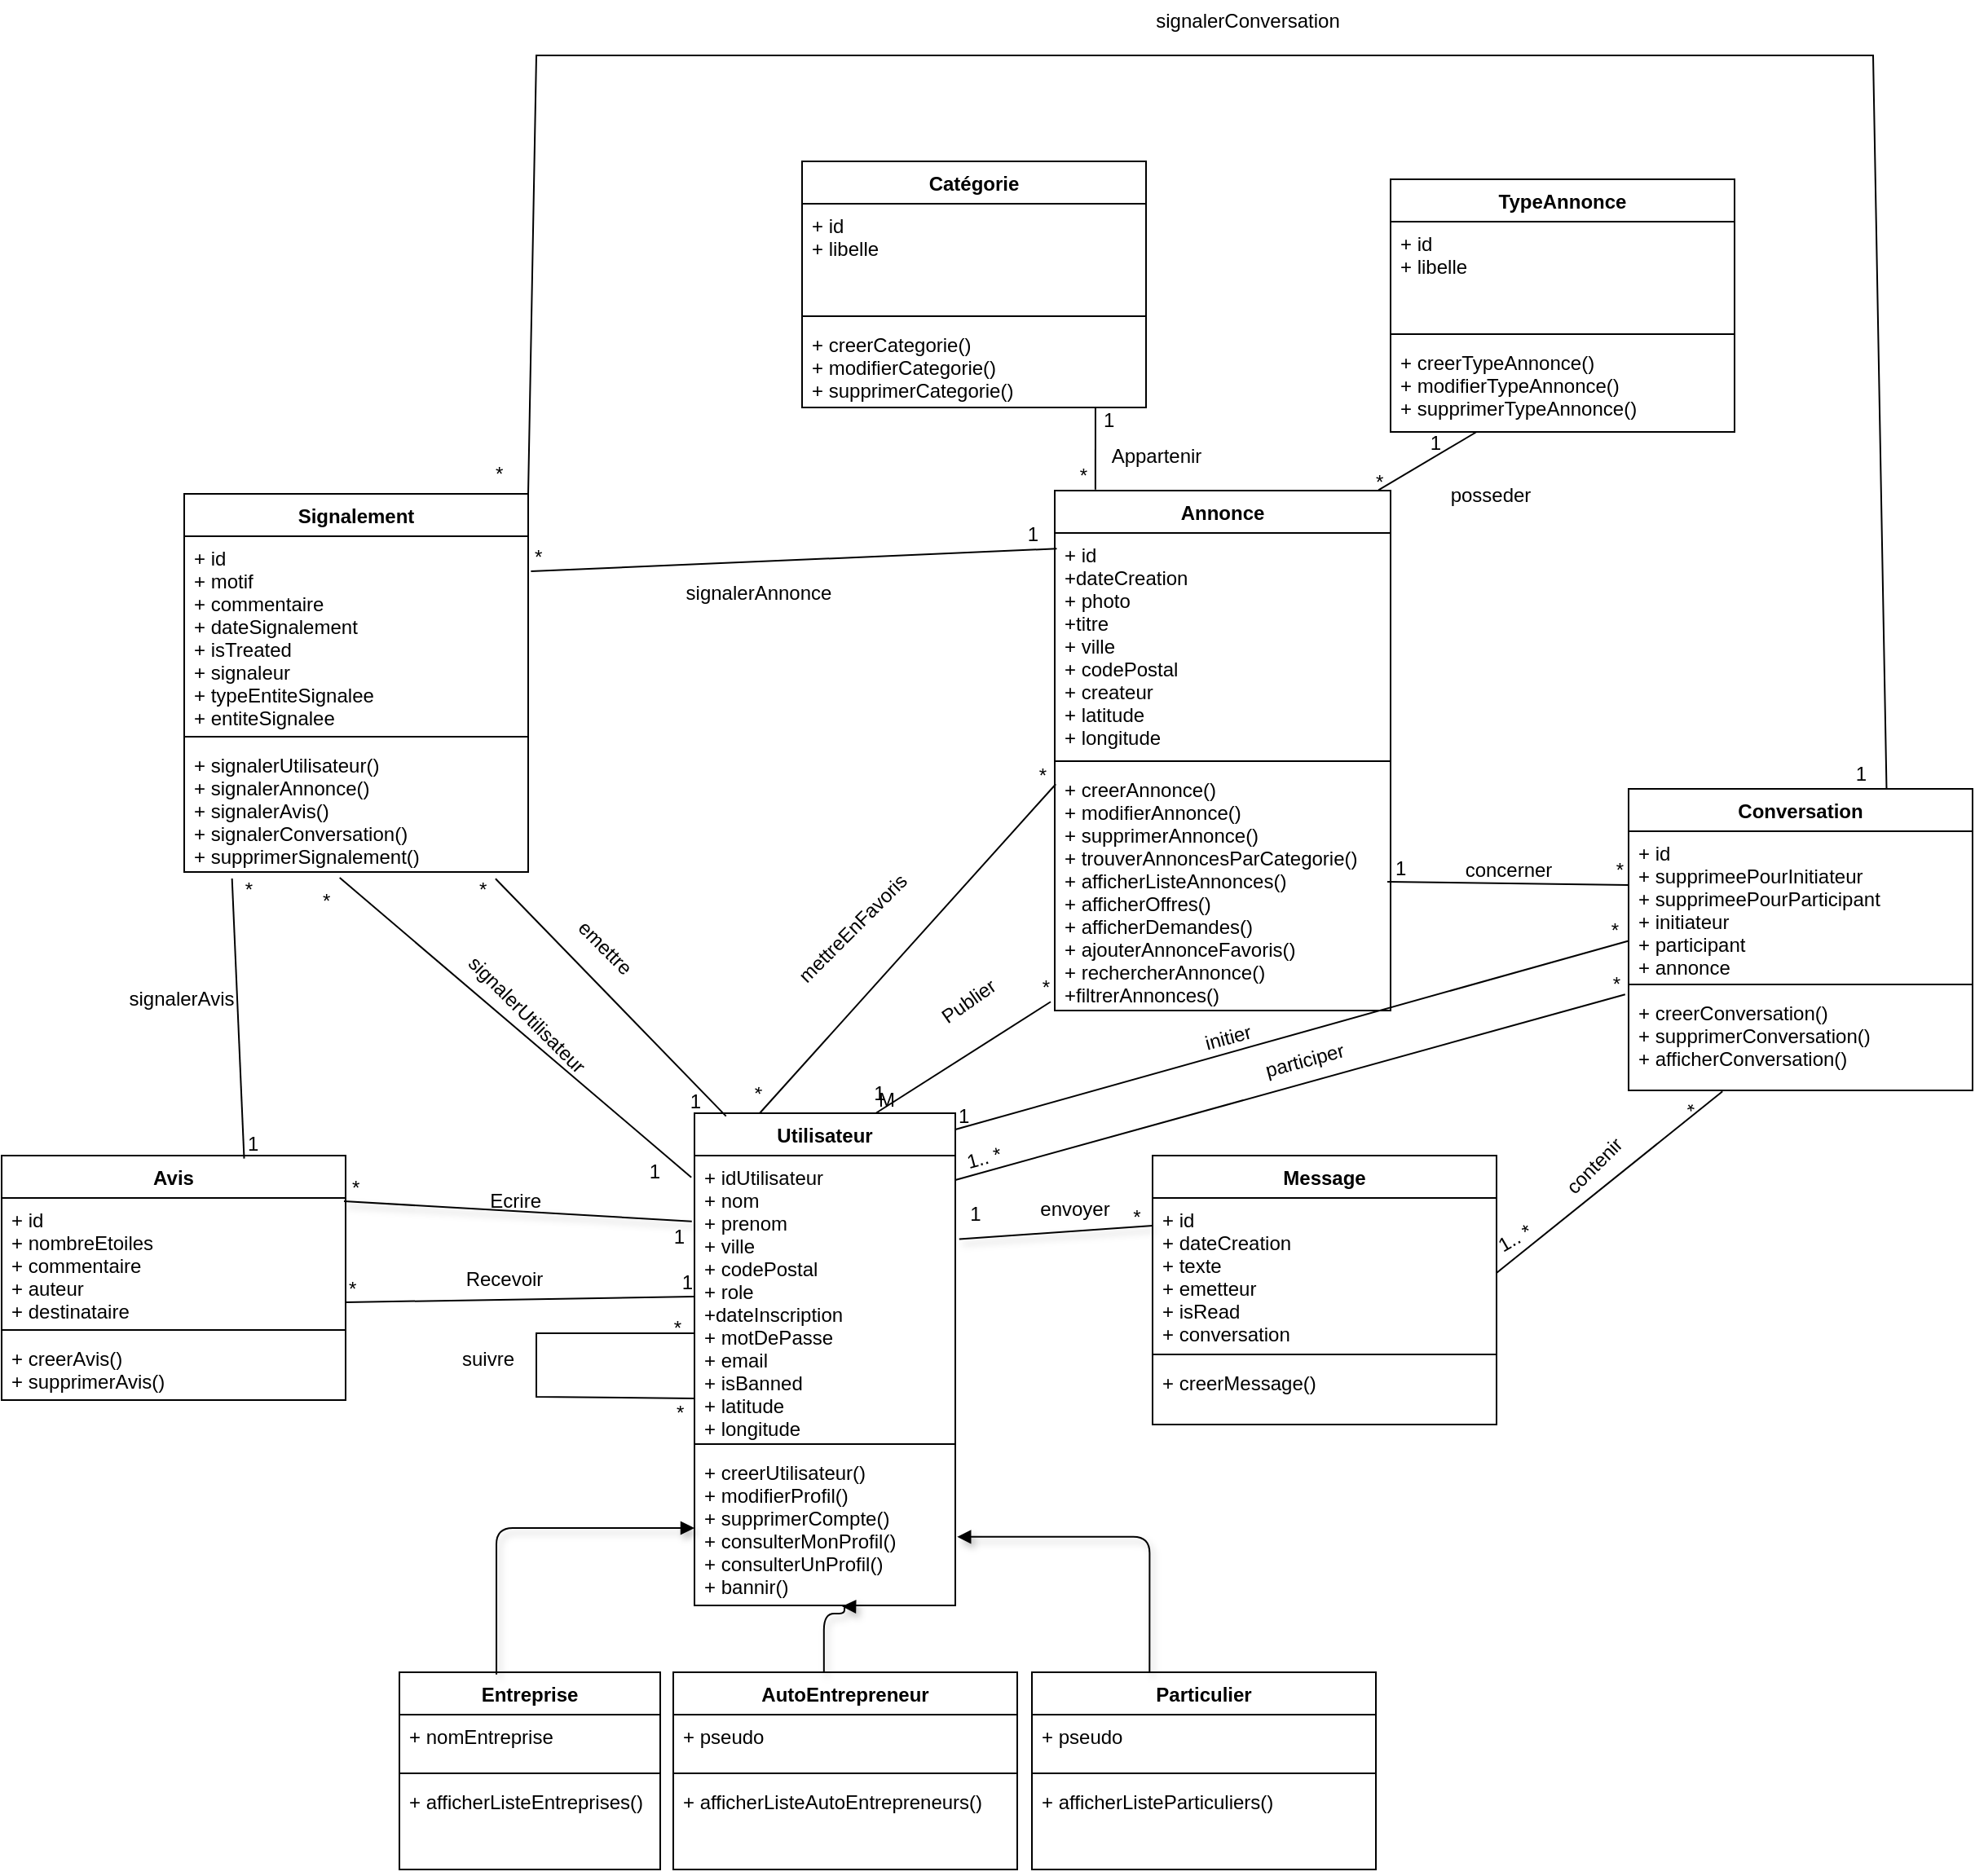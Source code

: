 <mxfile>
    <diagram id="vypRPxvibdBEtjW53fMj" name="Page-1">
        <mxGraphModel dx="1448" dy="1594" grid="0" gridSize="10" guides="1" tooltips="1" connect="1" arrows="1" fold="1" page="1" pageScale="1" pageWidth="850" pageHeight="1100" background="#FFFFFF" math="0" shadow="0">
            <root>
                <mxCell id="0"/>
                <mxCell id="1" parent="0"/>
                <mxCell id="2" value="Utilisateur&#10;" style="swimlane;fontStyle=1;align=center;verticalAlign=top;childLayout=stackLayout;horizontal=1;startSize=26;horizontalStack=0;resizeParent=1;resizeParentMax=0;resizeLast=0;collapsible=1;marginBottom=0;strokeColor=#000000;" parent="1" vertex="1">
                    <mxGeometry x="-33" y="182" width="160" height="302" as="geometry">
                        <mxRectangle x="119" y="166" width="94" height="26" as="alternateBounds"/>
                    </mxGeometry>
                </mxCell>
                <mxCell id="3" value="+ idUtilisateur&#10;+ nom&#10;+ prenom&#10;+ ville&#10;+ codePostal&#10;+ role&#10;+dateInscription&#10;+ motDePasse&#10;+ email&#10;+ isBanned&#10;+ latitude&#10;+ longitude" style="text;strokeColor=none;fillColor=none;align=left;verticalAlign=top;spacingLeft=4;spacingRight=4;overflow=hidden;rotatable=0;points=[[0,0.5],[1,0.5]];portConstraint=eastwest;fontColor=#000000;" parent="2" vertex="1">
                    <mxGeometry y="26" width="160" height="173" as="geometry"/>
                </mxCell>
                <mxCell id="4" value="" style="line;strokeWidth=1;fillColor=none;align=left;verticalAlign=middle;spacingTop=-1;spacingLeft=3;spacingRight=3;rotatable=0;labelPosition=right;points=[];portConstraint=eastwest;strokeColor=inherit;" parent="2" vertex="1">
                    <mxGeometry y="199" width="160" height="8" as="geometry"/>
                </mxCell>
                <mxCell id="5" value="+ creerUtilisateur()&#10;+ modifierProfil()&#10;+ supprimerCompte()&#10;+ consulterMonProfil()&#10;+ consulterUnProfil()&#10;+ bannir()" style="text;strokeColor=none;fillColor=none;align=left;verticalAlign=top;spacingLeft=4;spacingRight=4;overflow=hidden;rotatable=0;points=[[0,0.5],[1,0.5]];portConstraint=eastwest;fontColor=#000000;" parent="2" vertex="1">
                    <mxGeometry y="207" width="160" height="95" as="geometry"/>
                </mxCell>
                <mxCell id="6" value="Annonce" style="swimlane;fontStyle=1;align=center;verticalAlign=top;childLayout=stackLayout;horizontal=1;startSize=26;horizontalStack=0;resizeParent=1;resizeParentMax=0;resizeLast=0;collapsible=1;marginBottom=0;strokeColor=#000000;" parent="1" vertex="1">
                    <mxGeometry x="188" y="-200" width="206" height="319" as="geometry">
                        <mxRectangle x="119" y="166" width="94" height="26" as="alternateBounds"/>
                    </mxGeometry>
                </mxCell>
                <mxCell id="7" value="+ id&#10;+dateCreation&#10;+ photo&#10;+titre&#10;+ ville&#10;+ codePostal&#10;+ createur&#10;+ latitude&#10;+ longitude&#10;" style="text;strokeColor=none;fillColor=none;align=left;verticalAlign=top;spacingLeft=4;spacingRight=4;overflow=hidden;rotatable=0;points=[[0,0.5],[1,0.5]];portConstraint=eastwest;fontColor=#000000;" parent="6" vertex="1">
                    <mxGeometry y="26" width="206" height="136" as="geometry"/>
                </mxCell>
                <mxCell id="8" value="" style="line;strokeWidth=1;fillColor=none;align=left;verticalAlign=middle;spacingTop=-1;spacingLeft=3;spacingRight=3;rotatable=0;labelPosition=right;points=[];portConstraint=eastwest;strokeColor=inherit;" parent="6" vertex="1">
                    <mxGeometry y="162" width="206" height="8" as="geometry"/>
                </mxCell>
                <mxCell id="9" value="+ creerAnnonce()&#10;+ modifierAnnonce()&#10;+ supprimerAnnonce()&#10;+ trouverAnnoncesParCategorie()&#10;+ afficherListeAnnonces()&#10;+ afficherOffres()&#10;+ afficherDemandes()&#10;+ ajouterAnnonceFavoris()&#10;+ rechercherAnnonce()&#10;+filtrerAnnonces()" style="text;strokeColor=none;fillColor=none;align=left;verticalAlign=top;spacingLeft=4;spacingRight=4;overflow=hidden;rotatable=0;points=[[0,0.5],[1,0.5]];portConstraint=eastwest;fontColor=#000000;" parent="6" vertex="1">
                    <mxGeometry y="170" width="206" height="149" as="geometry"/>
                </mxCell>
                <mxCell id="11" value="Entreprise" style="swimlane;fontStyle=1;align=center;verticalAlign=top;childLayout=stackLayout;horizontal=1;startSize=26;horizontalStack=0;resizeParent=1;resizeParentMax=0;resizeLast=0;collapsible=1;marginBottom=0;strokeColor=#000000;" parent="1" vertex="1">
                    <mxGeometry x="-214" y="525" width="160" height="121" as="geometry">
                        <mxRectangle x="119" y="166" width="94" height="26" as="alternateBounds"/>
                    </mxGeometry>
                </mxCell>
                <mxCell id="12" value="+ nomEntreprise" style="text;strokeColor=none;fillColor=none;align=left;verticalAlign=top;spacingLeft=4;spacingRight=4;overflow=hidden;rotatable=0;points=[[0,0.5],[1,0.5]];portConstraint=eastwest;fontColor=#000000;" parent="11" vertex="1">
                    <mxGeometry y="26" width="160" height="32" as="geometry"/>
                </mxCell>
                <mxCell id="13" value="" style="line;strokeWidth=1;fillColor=none;align=left;verticalAlign=middle;spacingTop=-1;spacingLeft=3;spacingRight=3;rotatable=0;labelPosition=right;points=[];portConstraint=eastwest;strokeColor=inherit;" parent="11" vertex="1">
                    <mxGeometry y="58" width="160" height="8" as="geometry"/>
                </mxCell>
                <mxCell id="14" value="+ afficherListeEntreprises()" style="text;strokeColor=none;fillColor=none;align=left;verticalAlign=top;spacingLeft=4;spacingRight=4;overflow=hidden;rotatable=0;points=[[0,0.5],[1,0.5]];portConstraint=eastwest;fontColor=#000000;" parent="11" vertex="1">
                    <mxGeometry y="66" width="160" height="55" as="geometry"/>
                </mxCell>
                <mxCell id="16" value="AutoEntrepreneur" style="swimlane;fontStyle=1;align=center;verticalAlign=top;childLayout=stackLayout;horizontal=1;startSize=26;horizontalStack=0;resizeParent=1;resizeParentMax=0;resizeLast=0;collapsible=1;marginBottom=0;strokeColor=#000000;" parent="1" vertex="1">
                    <mxGeometry x="-46" y="525" width="211" height="121" as="geometry">
                        <mxRectangle x="119" y="166" width="94" height="26" as="alternateBounds"/>
                    </mxGeometry>
                </mxCell>
                <mxCell id="17" value="+ pseudo" style="text;strokeColor=none;fillColor=none;align=left;verticalAlign=top;spacingLeft=4;spacingRight=4;overflow=hidden;rotatable=0;points=[[0,0.5],[1,0.5]];portConstraint=eastwest;fontColor=#000000;" parent="16" vertex="1">
                    <mxGeometry y="26" width="211" height="32" as="geometry"/>
                </mxCell>
                <mxCell id="18" value="" style="line;strokeWidth=1;fillColor=none;align=left;verticalAlign=middle;spacingTop=-1;spacingLeft=3;spacingRight=3;rotatable=0;labelPosition=right;points=[];portConstraint=eastwest;strokeColor=inherit;" parent="16" vertex="1">
                    <mxGeometry y="58" width="211" height="8" as="geometry"/>
                </mxCell>
                <mxCell id="19" value="+ afficherListeAutoEntrepreneurs()" style="text;strokeColor=none;fillColor=none;align=left;verticalAlign=top;spacingLeft=4;spacingRight=4;overflow=hidden;rotatable=0;points=[[0,0.5],[1,0.5]];portConstraint=eastwest;fontColor=#000000;" parent="16" vertex="1">
                    <mxGeometry y="66" width="211" height="55" as="geometry"/>
                </mxCell>
                <mxCell id="20" value="Particulier" style="swimlane;fontStyle=1;align=center;verticalAlign=top;childLayout=stackLayout;horizontal=1;startSize=26;horizontalStack=0;resizeParent=1;resizeParentMax=0;resizeLast=0;collapsible=1;marginBottom=0;strokeColor=#000000;" parent="1" vertex="1">
                    <mxGeometry x="174" y="525" width="211" height="121" as="geometry">
                        <mxRectangle x="119" y="166" width="94" height="26" as="alternateBounds"/>
                    </mxGeometry>
                </mxCell>
                <mxCell id="21" value="+ pseudo" style="text;strokeColor=none;fillColor=none;align=left;verticalAlign=top;spacingLeft=4;spacingRight=4;overflow=hidden;rotatable=0;points=[[0,0.5],[1,0.5]];portConstraint=eastwest;fontColor=#000000;" parent="20" vertex="1">
                    <mxGeometry y="26" width="211" height="32" as="geometry"/>
                </mxCell>
                <mxCell id="22" value="" style="line;strokeWidth=1;fillColor=none;align=left;verticalAlign=middle;spacingTop=-1;spacingLeft=3;spacingRight=3;rotatable=0;labelPosition=right;points=[];portConstraint=eastwest;strokeColor=inherit;" parent="20" vertex="1">
                    <mxGeometry y="58" width="211" height="8" as="geometry"/>
                </mxCell>
                <mxCell id="23" value="+ afficherListeParticuliers()" style="text;strokeColor=none;fillColor=none;align=left;verticalAlign=top;spacingLeft=4;spacingRight=4;overflow=hidden;rotatable=0;points=[[0,0.5],[1,0.5]];portConstraint=eastwest;fontColor=#000000;" parent="20" vertex="1">
                    <mxGeometry y="66" width="211" height="55" as="geometry"/>
                </mxCell>
                <mxCell id="24" value="Avis" style="swimlane;fontStyle=1;align=center;verticalAlign=top;childLayout=stackLayout;horizontal=1;startSize=26;horizontalStack=0;resizeParent=1;resizeParentMax=0;resizeLast=0;collapsible=1;marginBottom=0;strokeColor=#000000;" parent="1" vertex="1">
                    <mxGeometry x="-458" y="208" width="211" height="150" as="geometry">
                        <mxRectangle x="119" y="166" width="94" height="26" as="alternateBounds"/>
                    </mxGeometry>
                </mxCell>
                <mxCell id="25" value="+ id&#10;+ nombreEtoiles&#10;+ commentaire&#10;+ auteur&#10;+ destinataire" style="text;strokeColor=none;fillColor=none;align=left;verticalAlign=top;spacingLeft=4;spacingRight=4;overflow=hidden;rotatable=0;points=[[0,0.5],[1,0.5]];portConstraint=eastwest;fontColor=#000000;" parent="24" vertex="1">
                    <mxGeometry y="26" width="211" height="77" as="geometry"/>
                </mxCell>
                <mxCell id="26" value="" style="line;strokeWidth=1;fillColor=none;align=left;verticalAlign=middle;spacingTop=-1;spacingLeft=3;spacingRight=3;rotatable=0;labelPosition=right;points=[];portConstraint=eastwest;strokeColor=inherit;" parent="24" vertex="1">
                    <mxGeometry y="103" width="211" height="8" as="geometry"/>
                </mxCell>
                <mxCell id="27" value="+ creerAvis()&#10;+ supprimerAvis()" style="text;strokeColor=none;fillColor=none;align=left;verticalAlign=top;spacingLeft=4;spacingRight=4;overflow=hidden;rotatable=0;points=[[0,0.5],[1,0.5]];portConstraint=eastwest;fontColor=#000000;" parent="24" vertex="1">
                    <mxGeometry y="111" width="211" height="39" as="geometry"/>
                </mxCell>
                <mxCell id="28" value="Conversation" style="swimlane;fontStyle=1;align=center;verticalAlign=top;childLayout=stackLayout;horizontal=1;startSize=26;horizontalStack=0;resizeParent=1;resizeParentMax=0;resizeLast=0;collapsible=1;marginBottom=0;strokeColor=#000000;" parent="1" vertex="1">
                    <mxGeometry x="540" y="-17" width="211" height="185" as="geometry">
                        <mxRectangle x="119" y="166" width="94" height="26" as="alternateBounds"/>
                    </mxGeometry>
                </mxCell>
                <mxCell id="29" value="+ id&#10;+ supprimeePourInitiateur&#10;+ supprimeePourParticipant&#10;+ initiateur&#10;+ participant&#10;+ annonce" style="text;strokeColor=none;fillColor=none;align=left;verticalAlign=top;spacingLeft=4;spacingRight=4;overflow=hidden;rotatable=0;points=[[0,0.5],[1,0.5]];portConstraint=eastwest;fontColor=#000000;" parent="28" vertex="1">
                    <mxGeometry y="26" width="211" height="90" as="geometry"/>
                </mxCell>
                <mxCell id="30" value="" style="line;strokeWidth=1;fillColor=none;align=left;verticalAlign=middle;spacingTop=-1;spacingLeft=3;spacingRight=3;rotatable=0;labelPosition=right;points=[];portConstraint=eastwest;strokeColor=inherit;" parent="28" vertex="1">
                    <mxGeometry y="116" width="211" height="8" as="geometry"/>
                </mxCell>
                <mxCell id="31" value="+ creerConversation()&#10;+ supprimerConversation()&#10;+ afficherConversation()" style="text;strokeColor=none;fillColor=none;align=left;verticalAlign=top;spacingLeft=4;spacingRight=4;overflow=hidden;rotatable=0;points=[[0,0.5],[1,0.5]];portConstraint=eastwest;fontColor=#000000;" parent="28" vertex="1">
                    <mxGeometry y="124" width="211" height="61" as="geometry"/>
                </mxCell>
                <mxCell id="32" value="Message" style="swimlane;fontStyle=1;align=center;verticalAlign=top;childLayout=stackLayout;horizontal=1;startSize=26;horizontalStack=0;resizeParent=1;resizeParentMax=0;resizeLast=0;collapsible=1;marginBottom=0;strokeColor=#000000;" parent="1" vertex="1">
                    <mxGeometry x="248" y="208" width="211" height="165" as="geometry">
                        <mxRectangle x="119" y="166" width="94" height="26" as="alternateBounds"/>
                    </mxGeometry>
                </mxCell>
                <mxCell id="33" value="+ id&#10;+ dateCreation&#10;+ texte&#10;+ emetteur&#10;+ isRead&#10;+ conversation" style="text;strokeColor=none;fillColor=none;align=left;verticalAlign=top;spacingLeft=4;spacingRight=4;overflow=hidden;rotatable=0;points=[[0,0.5],[1,0.5]];portConstraint=eastwest;fontColor=#000000;" parent="32" vertex="1">
                    <mxGeometry y="26" width="211" height="92" as="geometry"/>
                </mxCell>
                <mxCell id="34" value="" style="line;strokeWidth=1;fillColor=none;align=left;verticalAlign=middle;spacingTop=-1;spacingLeft=3;spacingRight=3;rotatable=0;labelPosition=right;points=[];portConstraint=eastwest;strokeColor=inherit;" parent="32" vertex="1">
                    <mxGeometry y="118" width="211" height="8" as="geometry"/>
                </mxCell>
                <mxCell id="35" value="+ creerMessage()" style="text;strokeColor=none;fillColor=none;align=left;verticalAlign=top;spacingLeft=4;spacingRight=4;overflow=hidden;rotatable=0;points=[[0,0.5],[1,0.5]];portConstraint=eastwest;fontColor=#000000;" parent="32" vertex="1">
                    <mxGeometry y="126" width="211" height="39" as="geometry"/>
                </mxCell>
                <mxCell id="36" value="Signalement" style="swimlane;fontStyle=1;align=center;verticalAlign=top;childLayout=stackLayout;horizontal=1;startSize=26;horizontalStack=0;resizeParent=1;resizeParentMax=0;resizeLast=0;collapsible=1;marginBottom=0;strokeColor=#000000;" parent="1" vertex="1">
                    <mxGeometry x="-346" y="-198" width="211" height="232" as="geometry">
                        <mxRectangle x="119" y="166" width="94" height="26" as="alternateBounds"/>
                    </mxGeometry>
                </mxCell>
                <mxCell id="37" value="+ id&#10;+ motif&#10;+ commentaire&#10;+ dateSignalement&#10;+ isTreated&#10;+ signaleur&#10;+ typeEntiteSignalee&#10;+ entiteSignalee&#10;" style="text;strokeColor=none;fillColor=none;align=left;verticalAlign=top;spacingLeft=4;spacingRight=4;overflow=hidden;rotatable=0;points=[[0,0.5],[1,0.5]];portConstraint=eastwest;fontColor=#000000;" parent="36" vertex="1">
                    <mxGeometry y="26" width="211" height="119" as="geometry"/>
                </mxCell>
                <mxCell id="38" value="" style="line;strokeWidth=1;fillColor=none;align=left;verticalAlign=middle;spacingTop=-1;spacingLeft=3;spacingRight=3;rotatable=0;labelPosition=right;points=[];portConstraint=eastwest;strokeColor=inherit;" parent="36" vertex="1">
                    <mxGeometry y="145" width="211" height="8" as="geometry"/>
                </mxCell>
                <mxCell id="39" value="+ signalerUtilisateur()&#10;+ signalerAnnonce()&#10;+ signalerAvis()&#10;+ signalerConversation()&#10;+ supprimerSignalement()" style="text;strokeColor=none;fillColor=none;align=left;verticalAlign=top;spacingLeft=4;spacingRight=4;overflow=hidden;rotatable=0;points=[[0,0.5],[1,0.5]];portConstraint=eastwest;fontColor=#000000;" parent="36" vertex="1">
                    <mxGeometry y="153" width="211" height="79" as="geometry"/>
                </mxCell>
                <mxCell id="40" value="TypeAnnonce" style="swimlane;fontStyle=1;align=center;verticalAlign=top;childLayout=stackLayout;horizontal=1;startSize=26;horizontalStack=0;resizeParent=1;resizeParentMax=0;resizeLast=0;collapsible=1;marginBottom=0;strokeColor=#000000;" parent="1" vertex="1">
                    <mxGeometry x="394" y="-391" width="211" height="155" as="geometry">
                        <mxRectangle x="119" y="166" width="94" height="26" as="alternateBounds"/>
                    </mxGeometry>
                </mxCell>
                <mxCell id="41" value="+ id&#10;+ libelle&#10;" style="text;strokeColor=none;fillColor=none;align=left;verticalAlign=top;spacingLeft=4;spacingRight=4;overflow=hidden;rotatable=0;points=[[0,0.5],[1,0.5]];portConstraint=eastwest;fontColor=#000000;" parent="40" vertex="1">
                    <mxGeometry y="26" width="211" height="65" as="geometry"/>
                </mxCell>
                <mxCell id="42" value="" style="line;strokeWidth=1;fillColor=none;align=left;verticalAlign=middle;spacingTop=-1;spacingLeft=3;spacingRight=3;rotatable=0;labelPosition=right;points=[];portConstraint=eastwest;strokeColor=inherit;" parent="40" vertex="1">
                    <mxGeometry y="91" width="211" height="8" as="geometry"/>
                </mxCell>
                <mxCell id="43" value="+ creerTypeAnnonce()&#10;+ modifierTypeAnnonce()&#10;+ supprimerTypeAnnonce()" style="text;strokeColor=none;fillColor=none;align=left;verticalAlign=top;spacingLeft=4;spacingRight=4;overflow=hidden;rotatable=0;points=[[0,0.5],[1,0.5]];portConstraint=eastwest;fontColor=#000000;" parent="40" vertex="1">
                    <mxGeometry y="99" width="211" height="56" as="geometry"/>
                </mxCell>
                <mxCell id="44" value="Catégorie" style="swimlane;fontStyle=1;align=center;verticalAlign=top;childLayout=stackLayout;horizontal=1;startSize=26;horizontalStack=0;resizeParent=1;resizeParentMax=0;resizeLast=0;collapsible=1;marginBottom=0;strokeColor=#000000;" parent="1" vertex="1">
                    <mxGeometry x="33" y="-402" width="211" height="151" as="geometry">
                        <mxRectangle x="119" y="166" width="94" height="26" as="alternateBounds"/>
                    </mxGeometry>
                </mxCell>
                <mxCell id="45" value="+ id&#10;+ libelle&#10;" style="text;strokeColor=none;fillColor=none;align=left;verticalAlign=top;spacingLeft=4;spacingRight=4;overflow=hidden;rotatable=0;points=[[0,0.5],[1,0.5]];portConstraint=eastwest;fontColor=#000000;" parent="44" vertex="1">
                    <mxGeometry y="26" width="211" height="65" as="geometry"/>
                </mxCell>
                <mxCell id="46" value="" style="line;strokeWidth=1;fillColor=none;align=left;verticalAlign=middle;spacingTop=-1;spacingLeft=3;spacingRight=3;rotatable=0;labelPosition=right;points=[];portConstraint=eastwest;strokeColor=inherit;" parent="44" vertex="1">
                    <mxGeometry y="91" width="211" height="8" as="geometry"/>
                </mxCell>
                <mxCell id="47" value="+ creerCategorie()&#10;+ modifierCategorie()&#10;+ supprimerCategorie()" style="text;strokeColor=none;fillColor=none;align=left;verticalAlign=top;spacingLeft=4;spacingRight=4;overflow=hidden;rotatable=0;points=[[0,0.5],[1,0.5]];portConstraint=eastwest;fontColor=#000000;" parent="44" vertex="1">
                    <mxGeometry y="99" width="211" height="52" as="geometry"/>
                </mxCell>
                <mxCell id="52" value="" style="endArrow=block;endFill=1;html=1;edgeStyle=orthogonalEdgeStyle;align=left;verticalAlign=top;shadow=1;strokeColor=#000000;exitX=0.372;exitY=0.011;exitDx=0;exitDy=0;exitPerimeter=0;entryX=0;entryY=0.5;entryDx=0;entryDy=0;" parent="1" source="11" target="5" edge="1">
                    <mxGeometry x="-1" relative="1" as="geometry">
                        <mxPoint x="-153" y="514" as="sourcePoint"/>
                        <mxPoint x="-30" y="450" as="targetPoint"/>
                    </mxGeometry>
                </mxCell>
                <mxCell id="54" value="" style="endArrow=block;endFill=1;html=1;edgeStyle=orthogonalEdgeStyle;align=left;verticalAlign=top;shadow=1;strokeColor=#000000;entryX=0.566;entryY=1.006;entryDx=0;entryDy=0;entryPerimeter=0;exitX=0.438;exitY=0.001;exitDx=0;exitDy=0;exitPerimeter=0;" parent="1" source="16" target="5" edge="1">
                    <mxGeometry x="-1" y="10" relative="1" as="geometry">
                        <mxPoint x="46" y="520" as="sourcePoint"/>
                        <mxPoint x="131" y="508" as="targetPoint"/>
                        <Array as="points">
                            <mxPoint x="46" y="489"/>
                            <mxPoint x="59" y="489"/>
                        </Array>
                        <mxPoint x="4" y="8" as="offset"/>
                    </mxGeometry>
                </mxCell>
                <mxCell id="56" value="" style="endArrow=block;endFill=1;html=1;edgeStyle=orthogonalEdgeStyle;align=left;verticalAlign=top;shadow=1;sketch=0;strokeColor=#000000;exitX=0.342;exitY=0;exitDx=0;exitDy=0;exitPerimeter=0;entryX=1.007;entryY=0.557;entryDx=0;entryDy=0;entryPerimeter=0;" parent="1" source="20" target="5" edge="1">
                    <mxGeometry x="-1" relative="1" as="geometry">
                        <mxPoint x="199.5" y="490" as="sourcePoint"/>
                        <mxPoint x="359.5" y="490" as="targetPoint"/>
                    </mxGeometry>
                </mxCell>
                <mxCell id="58" value="" style="endArrow=none;html=1;rounded=0;align=center;verticalAlign=top;endFill=0;labelBackgroundColor=none;shadow=1;sketch=0;strokeColor=#000000;entryX=-0.01;entryY=0.401;entryDx=0;entryDy=0;entryPerimeter=0;" parent="1" edge="1">
                    <mxGeometry relative="1" as="geometry">
                        <mxPoint x="-248" y="236" as="sourcePoint"/>
                        <mxPoint x="-34.6" y="248.373" as="targetPoint"/>
                    </mxGeometry>
                </mxCell>
                <mxCell id="59" value="&lt;font color=&quot;#000000&quot;&gt;*&lt;/font&gt;" style="resizable=0;html=1;align=left;verticalAlign=bottom;labelBackgroundColor=none;" parent="58" connectable="0" vertex="1">
                    <mxGeometry x="-1" relative="1" as="geometry">
                        <mxPoint x="3" as="offset"/>
                    </mxGeometry>
                </mxCell>
                <mxCell id="60" value="" style="resizable=0;html=1;align=left;verticalAlign=top;labelBackgroundColor=none;" parent="58" connectable="0" vertex="1">
                    <mxGeometry x="-1" relative="1" as="geometry"/>
                </mxCell>
                <mxCell id="61" value="&lt;font color=&quot;#000000&quot;&gt;Ecrire&lt;/font&gt;" style="resizable=0;html=1;align=right;verticalAlign=bottom;labelBackgroundColor=none;" parent="58" connectable="0" vertex="1">
                    <mxGeometry x="1" relative="1" as="geometry">
                        <mxPoint x="-92" y="-4" as="offset"/>
                    </mxGeometry>
                </mxCell>
                <mxCell id="62" value="&lt;font color=&quot;#000000&quot;&gt;1&lt;/font&gt;" style="resizable=0;html=1;align=right;verticalAlign=top;labelBackgroundColor=none;" parent="58" connectable="0" vertex="1">
                    <mxGeometry x="1" relative="1" as="geometry">
                        <mxPoint x="-4" y="-4" as="offset"/>
                    </mxGeometry>
                </mxCell>
                <mxCell id="77" value="" style="endArrow=none;html=1;rounded=0;shadow=1;sketch=0;strokeColor=#000000;fontColor=#000000;exitX=1.015;exitY=0.296;exitDx=0;exitDy=0;exitPerimeter=0;" parent="1" source="3" edge="1">
                    <mxGeometry relative="1" as="geometry">
                        <mxPoint x="88" y="251" as="sourcePoint"/>
                        <mxPoint x="248" y="251" as="targetPoint"/>
                    </mxGeometry>
                </mxCell>
                <mxCell id="78" value="envoyer" style="text;html=1;align=center;verticalAlign=middle;resizable=0;points=[];autosize=1;strokeColor=none;fillColor=none;fontColor=#000000;" parent="1" vertex="1">
                    <mxGeometry x="169" y="228" width="61" height="26" as="geometry"/>
                </mxCell>
                <mxCell id="79" value="1" style="text;html=1;align=center;verticalAlign=middle;resizable=0;points=[];autosize=1;strokeColor=none;fillColor=none;fontColor=#000000;" parent="1" vertex="1">
                    <mxGeometry x="126" y="231" width="25" height="26" as="geometry"/>
                </mxCell>
                <mxCell id="80" value="*" style="text;html=1;align=center;verticalAlign=middle;resizable=0;points=[];autosize=1;strokeColor=none;fillColor=none;fontColor=#000000;" parent="1" vertex="1">
                    <mxGeometry x="226" y="233" width="23" height="26" as="geometry"/>
                </mxCell>
                <mxCell id="81" value="" style="endArrow=none;html=1;rounded=0;strokeColor=#000000;exitX=0.695;exitY=0;exitDx=0;exitDy=0;exitPerimeter=0;entryX=-0.012;entryY=0.964;entryDx=0;entryDy=0;entryPerimeter=0;" parent="1" source="2" target="9" edge="1">
                    <mxGeometry relative="1" as="geometry">
                        <mxPoint x="66" y="158" as="sourcePoint"/>
                        <mxPoint x="226" y="158" as="targetPoint"/>
                    </mxGeometry>
                </mxCell>
                <mxCell id="82" value="M" style="resizable=0;html=1;align=left;verticalAlign=bottom;" parent="81" connectable="0" vertex="1">
                    <mxGeometry x="-1" relative="1" as="geometry"/>
                </mxCell>
                <mxCell id="83" value="&lt;font color=&quot;#000000&quot;&gt;*&lt;/font&gt;" style="resizable=0;html=1;align=right;verticalAlign=bottom;" parent="81" connectable="0" vertex="1">
                    <mxGeometry x="1" relative="1" as="geometry"/>
                </mxCell>
                <mxCell id="84" value="&lt;font color=&quot;#000000&quot;&gt;1&lt;/font&gt;" style="text;html=1;align=center;verticalAlign=middle;resizable=0;points=[];autosize=1;strokeColor=none;fillColor=none;" parent="1" vertex="1">
                    <mxGeometry x="67" y="157" width="25" height="26" as="geometry"/>
                </mxCell>
                <mxCell id="85" value="Publier" style="text;html=1;align=center;verticalAlign=middle;resizable=0;points=[];autosize=1;strokeColor=none;fillColor=none;fontColor=#000000;rotation=-35;" parent="1" vertex="1">
                    <mxGeometry x="107" y="101" width="55" height="26" as="geometry"/>
                </mxCell>
                <mxCell id="86" value="" style="endArrow=none;html=1;rounded=0;strokeColor=#000000;fontColor=#000000;entryX=0.003;entryY=0.068;entryDx=0;entryDy=0;entryPerimeter=0;exitX=0.25;exitY=0;exitDx=0;exitDy=0;" parent="1" source="2" target="9" edge="1">
                    <mxGeometry relative="1" as="geometry">
                        <mxPoint x="-93" y="127" as="sourcePoint"/>
                        <mxPoint x="67" y="127" as="targetPoint"/>
                    </mxGeometry>
                </mxCell>
                <mxCell id="87" value="" style="resizable=0;html=1;align=left;verticalAlign=bottom;fontColor=#000000;" parent="86" connectable="0" vertex="1">
                    <mxGeometry x="-1" relative="1" as="geometry"/>
                </mxCell>
                <mxCell id="88" value="*" style="resizable=0;html=1;align=right;verticalAlign=bottom;fontColor=#000000;" parent="86" connectable="0" vertex="1">
                    <mxGeometry x="1" relative="1" as="geometry">
                        <mxPoint x="-5" y="3" as="offset"/>
                    </mxGeometry>
                </mxCell>
                <mxCell id="90" value="*" style="text;html=1;align=center;verticalAlign=middle;resizable=0;points=[];autosize=1;strokeColor=none;fillColor=none;fontColor=#000000;rotation=-60;" parent="1" vertex="1">
                    <mxGeometry x="-4" y="157" width="23" height="26" as="geometry"/>
                </mxCell>
                <mxCell id="91" value="mettreEnFavoris" style="text;html=1;align=center;verticalAlign=middle;resizable=0;points=[];autosize=1;strokeColor=none;fillColor=none;fontColor=#000000;rotation=-45;" parent="1" vertex="1">
                    <mxGeometry x="11" y="56" width="106" height="26" as="geometry"/>
                </mxCell>
                <mxCell id="92" value="" style="endArrow=none;html=1;rounded=0;strokeColor=#000000;fontColor=#000000;entryX=0.121;entryY=-0.002;entryDx=0;entryDy=0;entryPerimeter=0;exitX=0.853;exitY=1;exitDx=0;exitDy=0;exitPerimeter=0;" parent="1" source="47" target="6" edge="1">
                    <mxGeometry relative="1" as="geometry">
                        <mxPoint x="210" y="-235" as="sourcePoint"/>
                        <mxPoint x="256" y="-196" as="targetPoint"/>
                    </mxGeometry>
                </mxCell>
                <mxCell id="93" value="1" style="resizable=0;html=1;align=left;verticalAlign=bottom;fontColor=#000000;" parent="92" connectable="0" vertex="1">
                    <mxGeometry x="-1" relative="1" as="geometry">
                        <mxPoint x="3" y="16" as="offset"/>
                    </mxGeometry>
                </mxCell>
                <mxCell id="94" value="*" style="resizable=0;html=1;align=right;verticalAlign=bottom;fontColor=#000000;" parent="92" connectable="0" vertex="1">
                    <mxGeometry x="1" relative="1" as="geometry">
                        <mxPoint x="-4" as="offset"/>
                    </mxGeometry>
                </mxCell>
                <mxCell id="95" value="Appartenir" style="text;html=1;align=center;verticalAlign=middle;resizable=0;points=[];autosize=1;strokeColor=none;fillColor=none;fontColor=#000000;" parent="1" vertex="1">
                    <mxGeometry x="213" y="-234" width="73" height="26" as="geometry"/>
                </mxCell>
                <mxCell id="96" value="" style="endArrow=none;html=1;rounded=0;strokeColor=#000000;fontColor=#000000;exitX=0.964;exitY=-0.001;exitDx=0;exitDy=0;exitPerimeter=0;entryX=0.25;entryY=1;entryDx=0;entryDy=0;" parent="1" source="6" target="40" edge="1">
                    <mxGeometry relative="1" as="geometry">
                        <mxPoint x="306" y="-222" as="sourcePoint"/>
                        <mxPoint x="466" y="-222" as="targetPoint"/>
                    </mxGeometry>
                </mxCell>
                <mxCell id="97" value="*" style="resizable=0;html=1;align=left;verticalAlign=bottom;fontColor=#000000;" parent="96" connectable="0" vertex="1">
                    <mxGeometry x="-1" relative="1" as="geometry">
                        <mxPoint x="-4" y="4" as="offset"/>
                    </mxGeometry>
                </mxCell>
                <mxCell id="98" value="1" style="resizable=0;html=1;align=right;verticalAlign=bottom;fontColor=#000000;" parent="96" connectable="0" vertex="1">
                    <mxGeometry x="1" relative="1" as="geometry">
                        <mxPoint x="-21" y="16" as="offset"/>
                    </mxGeometry>
                </mxCell>
                <mxCell id="99" value="posseder" style="text;html=1;align=center;verticalAlign=middle;resizable=0;points=[];autosize=1;strokeColor=none;fillColor=none;fontColor=#000000;" parent="1" vertex="1">
                    <mxGeometry x="421" y="-210" width="67" height="26" as="geometry"/>
                </mxCell>
                <mxCell id="100" value="" style="endArrow=none;html=1;rounded=0;strokeColor=#000000;fontColor=#000000;" parent="1" edge="1">
                    <mxGeometry relative="1" as="geometry">
                        <mxPoint x="392" y="40" as="sourcePoint"/>
                        <mxPoint x="540" y="42" as="targetPoint"/>
                    </mxGeometry>
                </mxCell>
                <mxCell id="101" value="1" style="resizable=0;html=1;align=left;verticalAlign=bottom;fontColor=#000000;" parent="100" connectable="0" vertex="1">
                    <mxGeometry x="-1" relative="1" as="geometry">
                        <mxPoint x="3" as="offset"/>
                    </mxGeometry>
                </mxCell>
                <mxCell id="102" value="*" style="resizable=0;html=1;align=right;verticalAlign=bottom;fontColor=#000000;" parent="100" connectable="0" vertex="1">
                    <mxGeometry x="1" relative="1" as="geometry">
                        <mxPoint x="-2" as="offset"/>
                    </mxGeometry>
                </mxCell>
                <mxCell id="103" value="concerner" style="text;html=1;align=center;verticalAlign=middle;resizable=0;points=[];autosize=1;strokeColor=none;fillColor=none;fontColor=#000000;" parent="1" vertex="1">
                    <mxGeometry x="430" y="20" width="71" height="26" as="geometry"/>
                </mxCell>
                <mxCell id="104" value="" style="endArrow=none;html=1;rounded=0;strokeColor=#000000;fontColor=#000000;exitX=1;exitY=0;exitDx=0;exitDy=0;entryX=-0.002;entryY=0.691;entryDx=0;entryDy=0;entryPerimeter=0;" parent="1" edge="1">
                    <mxGeometry relative="1" as="geometry">
                        <mxPoint x="127" y="192" as="sourcePoint"/>
                        <mxPoint x="539.578" y="76.353" as="targetPoint"/>
                    </mxGeometry>
                </mxCell>
                <mxCell id="105" value="1" style="resizable=0;html=1;align=left;verticalAlign=bottom;fontColor=#000000;" parent="104" connectable="0" vertex="1">
                    <mxGeometry x="-1" relative="1" as="geometry"/>
                </mxCell>
                <mxCell id="106" value="*" style="resizable=0;html=1;align=right;verticalAlign=bottom;fontColor=#000000;" parent="104" connectable="0" vertex="1">
                    <mxGeometry x="1" relative="1" as="geometry">
                        <mxPoint x="-5" y="2" as="offset"/>
                    </mxGeometry>
                </mxCell>
                <mxCell id="107" value="initier" style="text;html=1;align=center;verticalAlign=middle;resizable=0;points=[];autosize=1;strokeColor=none;fillColor=none;fontColor=#000000;rotation=-15;" parent="1" vertex="1">
                    <mxGeometry x="270" y="123" width="47" height="26" as="geometry"/>
                </mxCell>
                <mxCell id="108" value="" style="endArrow=none;html=1;rounded=0;strokeColor=#000000;fontColor=#000000;entryX=-0.01;entryY=0.953;entryDx=0;entryDy=0;entryPerimeter=0;" parent="1" edge="1">
                    <mxGeometry relative="1" as="geometry">
                        <mxPoint x="127" y="223" as="sourcePoint"/>
                        <mxPoint x="537.89" y="109.099" as="targetPoint"/>
                    </mxGeometry>
                </mxCell>
                <mxCell id="109" value="1.. *" style="resizable=0;html=1;align=left;verticalAlign=bottom;fontColor=#000000;rotation=-15;" parent="108" connectable="0" vertex="1">
                    <mxGeometry x="-1" relative="1" as="geometry">
                        <mxPoint x="8" y="-2" as="offset"/>
                    </mxGeometry>
                </mxCell>
                <mxCell id="110" value="*" style="resizable=0;html=1;align=right;verticalAlign=bottom;fontColor=#000000;" parent="108" connectable="0" vertex="1">
                    <mxGeometry x="1" relative="1" as="geometry">
                        <mxPoint x="-3" y="2" as="offset"/>
                    </mxGeometry>
                </mxCell>
                <mxCell id="111" value="participer" style="text;html=1;align=center;verticalAlign=middle;resizable=0;points=[];autosize=1;strokeColor=none;fillColor=none;fontColor=#000000;rotation=-15;" parent="1" vertex="1">
                    <mxGeometry x="307" y="137" width="67" height="26" as="geometry"/>
                </mxCell>
                <mxCell id="112" value="" style="endArrow=none;html=1;rounded=0;strokeColor=#000000;fontColor=#000000;exitX=1;exitY=0.5;exitDx=0;exitDy=0;entryX=0.273;entryY=1.01;entryDx=0;entryDy=0;entryPerimeter=0;" parent="1" source="33" target="31" edge="1">
                    <mxGeometry relative="1" as="geometry">
                        <mxPoint x="419" y="167" as="sourcePoint"/>
                        <mxPoint x="579" y="167" as="targetPoint"/>
                    </mxGeometry>
                </mxCell>
                <mxCell id="113" value="1.. *" style="resizable=0;html=1;align=left;verticalAlign=bottom;fontColor=#000000;rotation=-30;" parent="112" connectable="0" vertex="1">
                    <mxGeometry x="-1" relative="1" as="geometry">
                        <mxPoint x="5" y="-8" as="offset"/>
                    </mxGeometry>
                </mxCell>
                <mxCell id="114" value="*" style="resizable=0;html=1;align=right;verticalAlign=bottom;fontColor=#000000;rotation=-40;" parent="112" connectable="0" vertex="1">
                    <mxGeometry x="1" relative="1" as="geometry">
                        <mxPoint x="-11" y="16" as="offset"/>
                    </mxGeometry>
                </mxCell>
                <mxCell id="115" value="contenir" style="text;html=1;align=center;verticalAlign=middle;resizable=0;points=[];autosize=1;strokeColor=none;fillColor=none;fontColor=#000000;rotation=-45;" parent="1" vertex="1">
                    <mxGeometry x="488" y="202" width="61" height="26" as="geometry"/>
                </mxCell>
                <mxCell id="116" value="" style="endArrow=none;html=1;rounded=0;strokeColor=#000000;fontColor=#000000;entryX=0.139;entryY=1.051;entryDx=0;entryDy=0;entryPerimeter=0;exitX=0.705;exitY=0.012;exitDx=0;exitDy=0;exitPerimeter=0;" parent="1" source="24" target="39" edge="1">
                    <mxGeometry relative="1" as="geometry">
                        <mxPoint x="-312" y="206" as="sourcePoint"/>
                        <mxPoint x="-268" y="131" as="targetPoint"/>
                    </mxGeometry>
                </mxCell>
                <mxCell id="117" value="1" style="resizable=0;html=1;align=left;verticalAlign=bottom;fontColor=#000000;" parent="116" connectable="0" vertex="1">
                    <mxGeometry x="-1" relative="1" as="geometry"/>
                </mxCell>
                <mxCell id="118" value="*" style="resizable=0;html=1;align=right;verticalAlign=bottom;fontColor=#000000;" parent="116" connectable="0" vertex="1">
                    <mxGeometry x="1" relative="1" as="geometry">
                        <mxPoint x="13" y="16" as="offset"/>
                    </mxGeometry>
                </mxCell>
                <mxCell id="119" value="signalerAvis" style="text;html=1;align=center;verticalAlign=middle;resizable=0;points=[];autosize=1;strokeColor=none;fillColor=none;fontColor=#000000;" parent="1" vertex="1">
                    <mxGeometry x="-389" y="99" width="82" height="26" as="geometry"/>
                </mxCell>
                <mxCell id="120" value="" style="endArrow=none;html=1;rounded=0;strokeColor=#000000;fontColor=#000000;entryX=0.121;entryY=0.006;entryDx=0;entryDy=0;entryPerimeter=0;exitX=0.905;exitY=1.052;exitDx=0;exitDy=0;exitPerimeter=0;" parent="1" source="39" target="2" edge="1">
                    <mxGeometry relative="1" as="geometry">
                        <mxPoint x="-232" y="83" as="sourcePoint"/>
                        <mxPoint x="-72" y="83" as="targetPoint"/>
                    </mxGeometry>
                </mxCell>
                <mxCell id="121" value="*" style="resizable=0;html=1;align=left;verticalAlign=bottom;fontColor=#000000;" parent="120" connectable="0" vertex="1">
                    <mxGeometry x="-1" relative="1" as="geometry">
                        <mxPoint x="-12" y="15" as="offset"/>
                    </mxGeometry>
                </mxCell>
                <mxCell id="122" value="1" style="resizable=0;html=1;align=right;verticalAlign=bottom;fontColor=#000000;" parent="120" connectable="0" vertex="1">
                    <mxGeometry x="1" relative="1" as="geometry">
                        <mxPoint x="-15" as="offset"/>
                    </mxGeometry>
                </mxCell>
                <mxCell id="123" value="emettre" style="text;html=1;align=center;verticalAlign=middle;resizable=0;points=[];autosize=1;strokeColor=none;fillColor=none;fontColor=#000000;rotation=45;" parent="1" vertex="1">
                    <mxGeometry x="-118" y="67" width="59" height="26" as="geometry"/>
                </mxCell>
                <mxCell id="124" value="" style="endArrow=none;html=1;rounded=0;strokeColor=#000000;fontColor=#000000;entryX=-0.012;entryY=0.077;entryDx=0;entryDy=0;entryPerimeter=0;exitX=0.452;exitY=1.045;exitDx=0;exitDy=0;exitPerimeter=0;" parent="1" source="39" target="3" edge="1">
                    <mxGeometry relative="1" as="geometry">
                        <mxPoint x="-266" y="75" as="sourcePoint"/>
                        <mxPoint x="-106" y="75" as="targetPoint"/>
                    </mxGeometry>
                </mxCell>
                <mxCell id="125" value="*" style="resizable=0;html=1;align=left;verticalAlign=bottom;fontColor=#000000;" parent="124" connectable="0" vertex="1">
                    <mxGeometry x="-1" relative="1" as="geometry">
                        <mxPoint x="-12" y="23" as="offset"/>
                    </mxGeometry>
                </mxCell>
                <mxCell id="126" value="1" style="resizable=0;html=1;align=right;verticalAlign=bottom;fontColor=#000000;" parent="124" connectable="0" vertex="1">
                    <mxGeometry x="1" relative="1" as="geometry">
                        <mxPoint x="-19" y="5" as="offset"/>
                    </mxGeometry>
                </mxCell>
                <mxCell id="127" value="signalerUtilisateur" style="text;html=1;align=center;verticalAlign=middle;resizable=0;points=[];autosize=1;strokeColor=none;fillColor=none;fontColor=#000000;rotation=45;" parent="1" vertex="1">
                    <mxGeometry x="-193" y="108" width="113" height="26" as="geometry"/>
                </mxCell>
                <mxCell id="128" value="" style="endArrow=none;html=1;rounded=0;strokeColor=#000000;fontColor=#000000;entryX=0.006;entryY=0.071;entryDx=0;entryDy=0;entryPerimeter=0;exitX=1.008;exitY=0.181;exitDx=0;exitDy=0;exitPerimeter=0;" parent="1" source="37" target="7" edge="1">
                    <mxGeometry relative="1" as="geometry">
                        <mxPoint x="-64" y="-68" as="sourcePoint"/>
                        <mxPoint x="96" y="-68" as="targetPoint"/>
                    </mxGeometry>
                </mxCell>
                <mxCell id="129" value="*" style="resizable=0;html=1;align=left;verticalAlign=bottom;fontColor=#000000;" parent="128" connectable="0" vertex="1">
                    <mxGeometry x="-1" relative="1" as="geometry"/>
                </mxCell>
                <mxCell id="130" value="1" style="resizable=0;html=1;align=right;verticalAlign=bottom;fontColor=#000000;" parent="128" connectable="0" vertex="1">
                    <mxGeometry x="1" relative="1" as="geometry">
                        <mxPoint x="-11" as="offset"/>
                    </mxGeometry>
                </mxCell>
                <mxCell id="131" value="signalerAnnonce" style="text;html=1;align=center;verticalAlign=middle;resizable=0;points=[];autosize=1;strokeColor=none;fillColor=none;fontColor=#000000;" parent="1" vertex="1">
                    <mxGeometry x="-48" y="-150" width="107" height="26" as="geometry"/>
                </mxCell>
                <mxCell id="132" value="" style="endArrow=none;html=1;rounded=0;strokeColor=#000000;fontColor=#000000;entryX=0.75;entryY=0;entryDx=0;entryDy=0;exitX=1;exitY=0;exitDx=0;exitDy=0;" parent="1" source="36" target="28" edge="1">
                    <mxGeometry relative="1" as="geometry">
                        <mxPoint x="672" y="-460" as="sourcePoint"/>
                        <mxPoint x="476" y="-166" as="targetPoint"/>
                        <Array as="points">
                            <mxPoint x="-130" y="-467"/>
                            <mxPoint x="690" y="-467"/>
                        </Array>
                    </mxGeometry>
                </mxCell>
                <mxCell id="133" value="*" style="resizable=0;html=1;align=left;verticalAlign=bottom;fontColor=#000000;" parent="132" connectable="0" vertex="1">
                    <mxGeometry x="-1" relative="1" as="geometry">
                        <mxPoint x="-22" y="-4" as="offset"/>
                    </mxGeometry>
                </mxCell>
                <mxCell id="134" value="1" style="resizable=0;html=1;align=right;verticalAlign=bottom;fontColor=#000000;" parent="132" connectable="0" vertex="1">
                    <mxGeometry x="1" relative="1" as="geometry">
                        <mxPoint x="-12" as="offset"/>
                    </mxGeometry>
                </mxCell>
                <mxCell id="135" value="signalerConversation" style="text;html=1;align=center;verticalAlign=middle;resizable=0;points=[];autosize=1;strokeColor=none;fillColor=none;fontColor=#000000;" parent="1" vertex="1">
                    <mxGeometry x="240" y="-501" width="131" height="26" as="geometry"/>
                </mxCell>
                <mxCell id="139" value="" style="endArrow=none;html=1;rounded=0;strokeColor=#000000;fontColor=#000000;exitX=0;exitY=0.861;exitDx=0;exitDy=0;exitPerimeter=0;" parent="1" source="3" edge="1">
                    <mxGeometry relative="1" as="geometry">
                        <mxPoint x="-33" y="362" as="sourcePoint"/>
                        <mxPoint x="-33" y="317" as="targetPoint"/>
                        <Array as="points">
                            <mxPoint x="-130" y="356"/>
                            <mxPoint x="-130" y="317"/>
                        </Array>
                    </mxGeometry>
                </mxCell>
                <mxCell id="140" value="*" style="resizable=0;html=1;align=left;verticalAlign=bottom;fontColor=#000000;" parent="139" connectable="0" vertex="1">
                    <mxGeometry x="-1" relative="1" as="geometry">
                        <mxPoint x="-13" y="18" as="offset"/>
                    </mxGeometry>
                </mxCell>
                <mxCell id="141" value="*" style="resizable=0;html=1;align=right;verticalAlign=bottom;fontColor=#000000;" parent="139" connectable="0" vertex="1">
                    <mxGeometry x="1" relative="1" as="geometry">
                        <mxPoint x="-7" y="5" as="offset"/>
                    </mxGeometry>
                </mxCell>
                <mxCell id="142" value="suivre" style="text;html=1;align=center;verticalAlign=middle;resizable=0;points=[];autosize=1;strokeColor=none;fillColor=none;fontColor=#000000;" parent="1" vertex="1">
                    <mxGeometry x="-185" y="320" width="50" height="26" as="geometry"/>
                </mxCell>
                <mxCell id="143" value="" style="endArrow=none;html=1;rounded=0;strokeColor=#000000;fontColor=#000000;entryX=0;entryY=0.5;entryDx=0;entryDy=0;" edge="1" parent="1" target="3">
                    <mxGeometry relative="1" as="geometry">
                        <mxPoint x="-247" y="298" as="sourcePoint"/>
                        <mxPoint x="-87" y="298" as="targetPoint"/>
                    </mxGeometry>
                </mxCell>
                <mxCell id="144" value="*" style="resizable=0;html=1;align=left;verticalAlign=bottom;fontColor=#000000;" connectable="0" vertex="1" parent="143">
                    <mxGeometry x="-1" relative="1" as="geometry"/>
                </mxCell>
                <mxCell id="145" value="1" style="resizable=0;html=1;align=right;verticalAlign=bottom;fontColor=#000000;" connectable="0" vertex="1" parent="143">
                    <mxGeometry x="1" relative="1" as="geometry"/>
                </mxCell>
                <mxCell id="146" value="&lt;font color=&quot;#000000&quot;&gt;Recevoir&lt;/font&gt;" style="text;html=1;align=center;verticalAlign=middle;resizable=0;points=[];autosize=1;strokeColor=none;fillColor=none;" vertex="1" parent="1">
                    <mxGeometry x="-183" y="271" width="65" height="26" as="geometry"/>
                </mxCell>
            </root>
        </mxGraphModel>
    </diagram>
</mxfile>